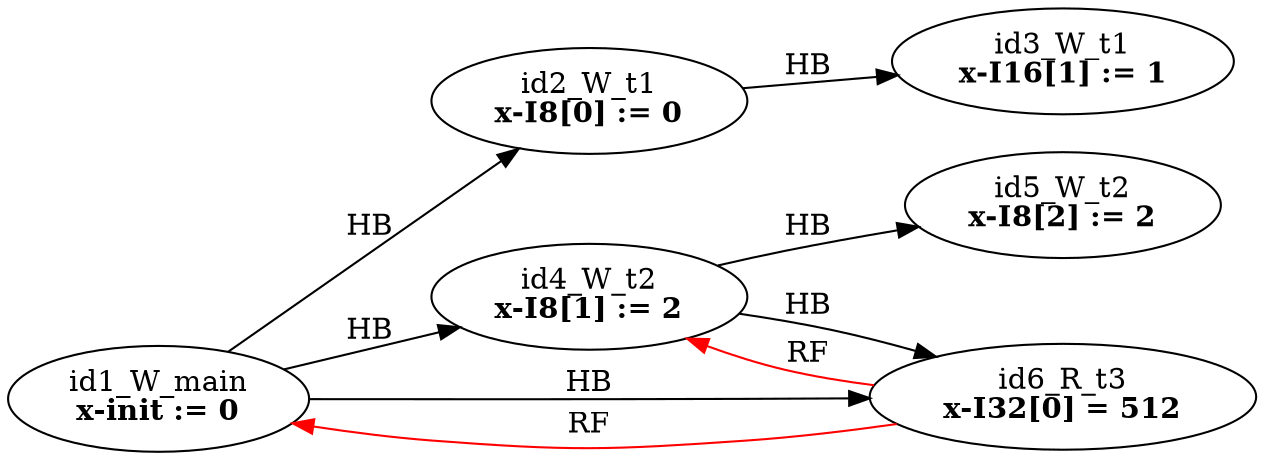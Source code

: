 digraph memory_model {
rankdir=LR;
splines=true; esep=0.5;
id2_W_t1 -> id3_W_t1 [label = "HB", color="black"];
id4_W_t2 -> id5_W_t2 [label = "HB", color="black"];
id1_W_main -> id2_W_t1 [label = "HB", color="black"];
id1_W_main -> id4_W_t2 [label = "HB", color="black"];
id1_W_main -> id6_R_t3 [label = "HB", color="black"];
id4_W_t2 -> id6_R_t3 [label = "HB", color="black"];
id6_R_t3 -> id1_W_main [label = "RF", color="red"];
id6_R_t3 -> id4_W_t2 [label = "RF", color="red"];
id1_W_main [label=<id1_W_main<br/><B>x-init := 0</B>>, pos="5.0,4!"]
id2_W_t1 [label=<id2_W_t1<br/><B>x-I8[0] := 0</B>>, pos="0,2!"]
id3_W_t1 [label=<id3_W_t1<br/><B>x-I16[1] := 1</B>>, pos="0,0!"]
id4_W_t2 [label=<id4_W_t2<br/><B>x-I8[1] := 2</B>>, pos="5,2!"]
id5_W_t2 [label=<id5_W_t2<br/><B>x-I8[2] := 2</B>>, pos="5,0!"]
id6_R_t3 [label=<id6_R_t3<br/><B>x-I32[0] = 512</B>>, pos="10,2!"]
}